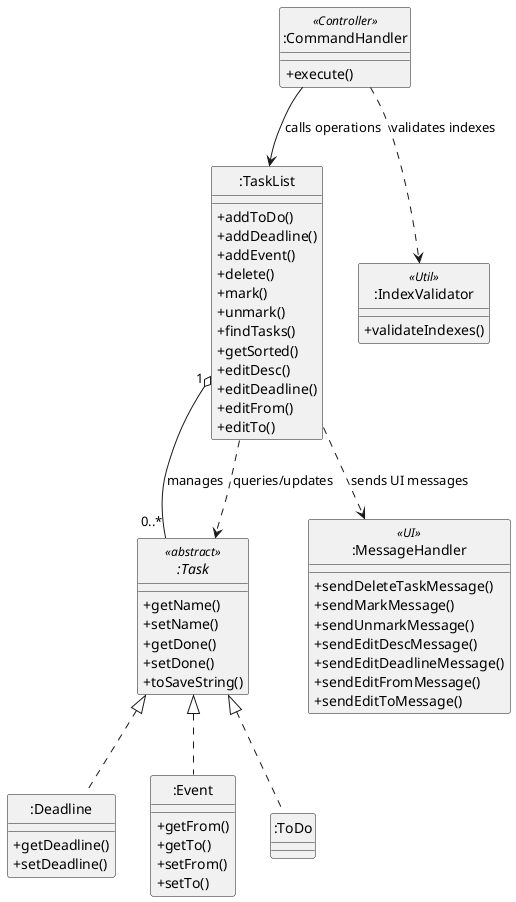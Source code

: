 @startuml TaskListInteractions
' Detailed TaskList component interactions
skinparam roundcorner 5
hide circle
skinparam classAttributeIconSize 0
class ":TaskList" {
  + addToDo()
  + addDeadline()
  + addEvent()
  + delete()
  + mark()
  + unmark()
  + findTasks()
  + getSorted()
  + editDesc()
  + editDeadline()
  + editFrom()
  + editTo()
}

abstract class ":Task" <<abstract>> {
  + getName()
  + setName()
  + getDone()
  + setDone()
  + toSaveString()
}

class ":Deadline" {
  + getDeadline()
  + setDeadline()
}

class ":Event" {
  + getFrom()
  + getTo()
  + setFrom()
  + setTo()
}

class ":MessageHandler" <<UI>> {
  + sendDeleteTaskMessage()
  + sendMarkMessage()
  + sendUnmarkMessage()
  + sendEditDescMessage()
  + sendEditDeadlineMessage()
  + sendEditFromMessage()
  + sendEditToMessage()
}

class ":CommandHandler" <<Controller>> {
  + execute()
}

class ":IndexValidator" <<Util>> {
  + validateIndexes()
}

":CommandHandler" --> ":TaskList" : calls operations
":CommandHandler" ..> ":IndexValidator" : validates indexes

":TaskList" "1" o-- "0..*" ":Task" : manages
":Task" <|.. ":ToDo"
":Task" <|.. ":Deadline"
":Task" <|.. ":Event"

":TaskList" ..> ":MessageHandler" : sends UI messages
":TaskList" ..> ":Task" : queries/updates


@enduml
